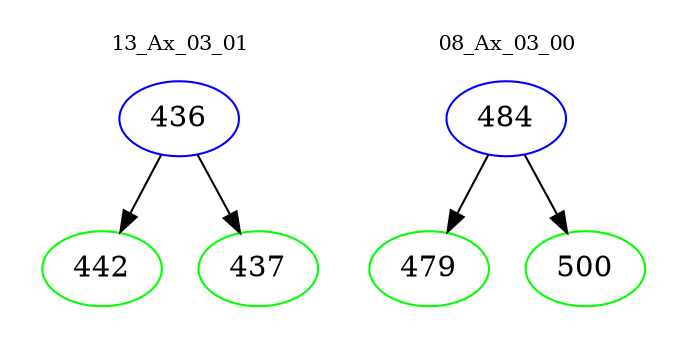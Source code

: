 digraph{
subgraph cluster_0 {
color = white
label = "13_Ax_03_01";
fontsize=10;
T0_436 [label="436", color="blue"]
T0_436 -> T0_442 [color="black"]
T0_442 [label="442", color="green"]
T0_436 -> T0_437 [color="black"]
T0_437 [label="437", color="green"]
}
subgraph cluster_1 {
color = white
label = "08_Ax_03_00";
fontsize=10;
T1_484 [label="484", color="blue"]
T1_484 -> T1_479 [color="black"]
T1_479 [label="479", color="green"]
T1_484 -> T1_500 [color="black"]
T1_500 [label="500", color="green"]
}
}
